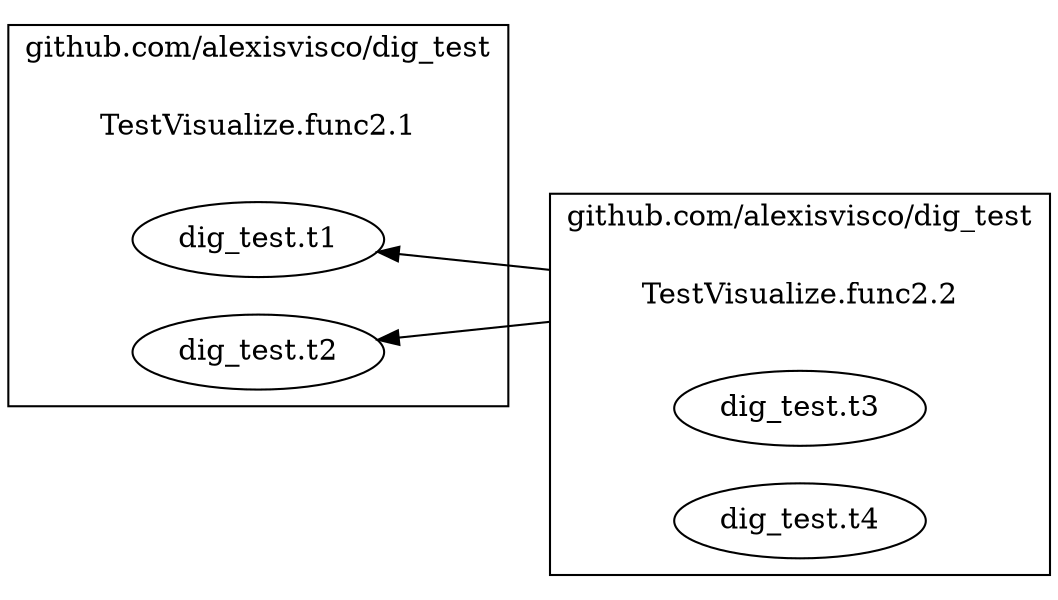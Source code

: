 digraph {
	rankdir=RL;
	graph [compound=true];
	
		subgraph cluster_0 {
			label = "github.com/alexisvisco/dig_test";
			constructor_0 [shape=plaintext label="TestVisualize.func2.1"];
			
			"dig_test.t1" [label=<dig_test.t1>];
			"dig_test.t2" [label=<dig_test.t2>];
			
		}
		
		
		subgraph cluster_1 {
			label = "github.com/alexisvisco/dig_test";
			constructor_1 [shape=plaintext label="TestVisualize.func2.2"];
			
			"dig_test.t3" [label=<dig_test.t3>];
			"dig_test.t4" [label=<dig_test.t4>];
			
		}
		
			constructor_1 -> "dig_test.t1" [ltail=cluster_1];
		
			constructor_1 -> "dig_test.t2" [ltail=cluster_1];
		
		
	
}